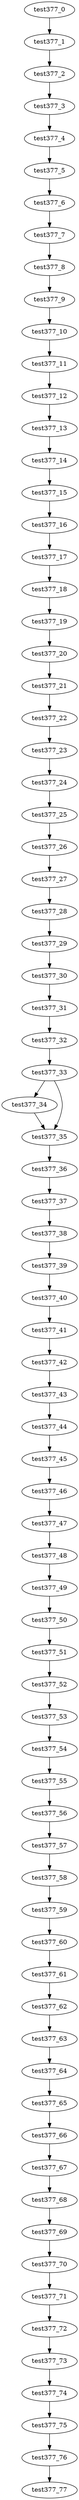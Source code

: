 digraph G {
test377_0->test377_1;
test377_1->test377_2;
test377_2->test377_3;
test377_3->test377_4;
test377_4->test377_5;
test377_5->test377_6;
test377_6->test377_7;
test377_7->test377_8;
test377_8->test377_9;
test377_9->test377_10;
test377_10->test377_11;
test377_11->test377_12;
test377_12->test377_13;
test377_13->test377_14;
test377_14->test377_15;
test377_15->test377_16;
test377_16->test377_17;
test377_17->test377_18;
test377_18->test377_19;
test377_19->test377_20;
test377_20->test377_21;
test377_21->test377_22;
test377_22->test377_23;
test377_23->test377_24;
test377_24->test377_25;
test377_25->test377_26;
test377_26->test377_27;
test377_27->test377_28;
test377_28->test377_29;
test377_29->test377_30;
test377_30->test377_31;
test377_31->test377_32;
test377_32->test377_33;
test377_33->test377_34;
test377_33->test377_35;
test377_34->test377_35;
test377_35->test377_36;
test377_36->test377_37;
test377_37->test377_38;
test377_38->test377_39;
test377_39->test377_40;
test377_40->test377_41;
test377_41->test377_42;
test377_42->test377_43;
test377_43->test377_44;
test377_44->test377_45;
test377_45->test377_46;
test377_46->test377_47;
test377_47->test377_48;
test377_48->test377_49;
test377_49->test377_50;
test377_50->test377_51;
test377_51->test377_52;
test377_52->test377_53;
test377_53->test377_54;
test377_54->test377_55;
test377_55->test377_56;
test377_56->test377_57;
test377_57->test377_58;
test377_58->test377_59;
test377_59->test377_60;
test377_60->test377_61;
test377_61->test377_62;
test377_62->test377_63;
test377_63->test377_64;
test377_64->test377_65;
test377_65->test377_66;
test377_66->test377_67;
test377_67->test377_68;
test377_68->test377_69;
test377_69->test377_70;
test377_70->test377_71;
test377_71->test377_72;
test377_72->test377_73;
test377_73->test377_74;
test377_74->test377_75;
test377_75->test377_76;
test377_76->test377_77;

}
